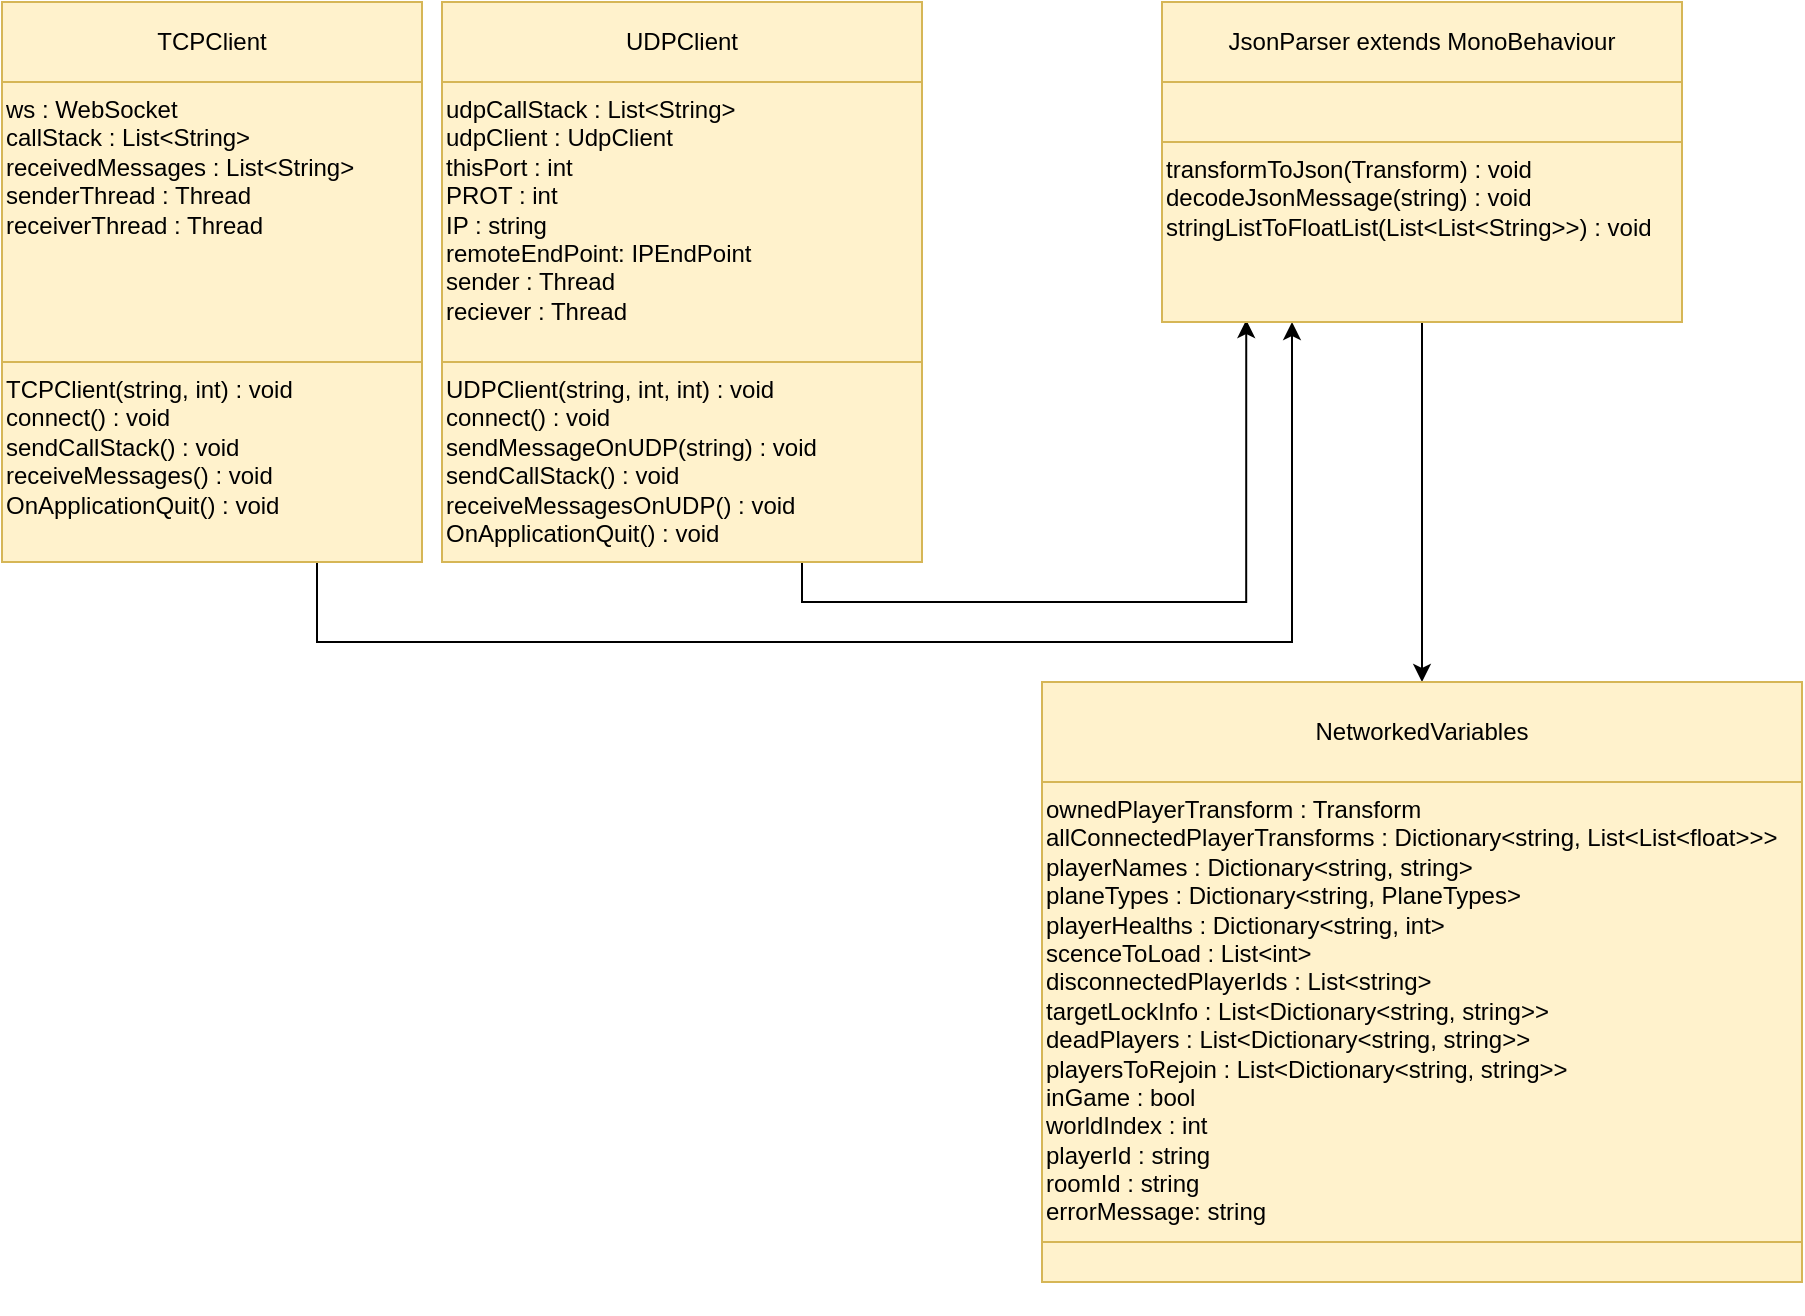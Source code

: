 <mxfile version="12.1.3" type="device" pages="1"><diagram name="Page-1" id="9f46799a-70d6-7492-0946-bef42562c5a5"><mxGraphModel dx="1408" dy="829" grid="1" gridSize="10" guides="1" tooltips="1" connect="1" arrows="1" fold="1" page="1" pageScale="1" pageWidth="4681" pageHeight="3300" background="#ffffff" math="0" shadow="0"><root><mxCell id="0"/><mxCell id="1" parent="0"/><mxCell id="_xNzugu7tkz8wM62TrHO-1" value="TCPClient" style="rounded=0;whiteSpace=wrap;html=1;fillColor=#fff2cc;strokeColor=#d6b656;" vertex="1" parent="1"><mxGeometry x="20" y="20" width="210" height="40" as="geometry"/></mxCell><mxCell id="_xNzugu7tkz8wM62TrHO-3" value="&lt;div&gt;ws : WebSocket&lt;/div&gt;&lt;div&gt;callStack : List&amp;lt;String&amp;gt;&lt;/div&gt;&lt;div&gt;receivedMessages : List&amp;lt;String&amp;gt;&lt;/div&gt;&lt;div&gt;senderThread : Thread&lt;/div&gt;&lt;div&gt;receiverThread : Thread&lt;br&gt;&lt;/div&gt;" style="rounded=0;whiteSpace=wrap;html=1;align=left;verticalAlign=top;fillColor=#fff2cc;strokeColor=#d6b656;" vertex="1" parent="1"><mxGeometry x="20" y="60" width="210" height="140" as="geometry"/></mxCell><mxCell id="_xNzugu7tkz8wM62TrHO-20" style="edgeStyle=orthogonalEdgeStyle;rounded=0;orthogonalLoop=1;jettySize=auto;html=1;exitX=0.75;exitY=1;exitDx=0;exitDy=0;entryX=0.25;entryY=1;entryDx=0;entryDy=0;" edge="1" parent="1" source="_xNzugu7tkz8wM62TrHO-4" target="_xNzugu7tkz8wM62TrHO-15"><mxGeometry relative="1" as="geometry"><Array as="points"><mxPoint x="178" y="340"/><mxPoint x="665" y="340"/></Array></mxGeometry></mxCell><mxCell id="_xNzugu7tkz8wM62TrHO-4" value="&lt;div&gt;TCPClient(string, int) : void&lt;/div&gt;&lt;div&gt;connect() : void&lt;/div&gt;&lt;div&gt;sendCallStack() : void&lt;/div&gt;&lt;div&gt;receiveMessages() : void&lt;/div&gt;&lt;div&gt;OnApplicationQuit() : void&lt;br&gt;&lt;/div&gt;" style="rounded=0;whiteSpace=wrap;html=1;verticalAlign=top;align=left;fillColor=#fff2cc;strokeColor=#d6b656;" vertex="1" parent="1"><mxGeometry x="20" y="200" width="210" height="100" as="geometry"/></mxCell><mxCell id="_xNzugu7tkz8wM62TrHO-5" value="UDPClient" style="rounded=0;whiteSpace=wrap;html=1;fillColor=#fff2cc;strokeColor=#d6b656;" vertex="1" parent="1"><mxGeometry x="240" y="20" width="240" height="40" as="geometry"/></mxCell><mxCell id="_xNzugu7tkz8wM62TrHO-6" value="&lt;div&gt;udpCallStack : List&amp;lt;String&amp;gt;&lt;/div&gt;&lt;div&gt;udpClient : UdpClient&lt;/div&gt;&lt;div&gt;thisPort : int&lt;/div&gt;&lt;div&gt;PROT : int&lt;/div&gt;&lt;div&gt;IP : string&lt;/div&gt;&lt;div&gt;remoteEndPoint: IPEndPoint&lt;/div&gt;&lt;div&gt;sender : Thread&lt;/div&gt;&lt;div&gt;reciever : Thread&lt;br&gt;&lt;/div&gt;" style="rounded=0;whiteSpace=wrap;html=1;align=left;verticalAlign=top;fillColor=#fff2cc;strokeColor=#d6b656;" vertex="1" parent="1"><mxGeometry x="240" y="60" width="240" height="140" as="geometry"/></mxCell><mxCell id="_xNzugu7tkz8wM62TrHO-7" value="&lt;div&gt;UDPClient(string, int, int) : void&lt;/div&gt;&lt;div&gt;connect() : void&lt;/div&gt;&lt;div&gt;sendMessageOnUDP(string) : void&lt;/div&gt;&lt;div&gt;sendCallStack() : void&lt;/div&gt;&lt;div&gt;receiveMessagesOnUDP() : void&lt;/div&gt;&lt;div&gt;OnApplicationQuit() : void&lt;br&gt;&lt;/div&gt;&lt;div&gt;&lt;br&gt;&lt;/div&gt;" style="rounded=0;whiteSpace=wrap;html=1;verticalAlign=top;align=left;" vertex="1" parent="1"><mxGeometry x="240" y="200" width="240" height="100" as="geometry"/></mxCell><mxCell id="_xNzugu7tkz8wM62TrHO-19" style="edgeStyle=orthogonalEdgeStyle;rounded=0;orthogonalLoop=1;jettySize=auto;html=1;exitX=0.75;exitY=1;exitDx=0;exitDy=0;entryX=0.162;entryY=0.989;entryDx=0;entryDy=0;entryPerimeter=0;" edge="1" parent="1" source="_xNzugu7tkz8wM62TrHO-8" target="_xNzugu7tkz8wM62TrHO-15"><mxGeometry relative="1" as="geometry"/></mxCell><mxCell id="_xNzugu7tkz8wM62TrHO-8" value="&lt;div&gt;UDPClient(string, int, int) : void&lt;/div&gt;&lt;div&gt;connect() : void&lt;/div&gt;&lt;div&gt;sendMessageOnUDP(string) : void&lt;/div&gt;&lt;div&gt;sendCallStack() : void&lt;/div&gt;&lt;div&gt;receiveMessagesOnUDP() : void&lt;/div&gt;&lt;div&gt;OnApplicationQuit() : void&lt;br&gt;&lt;/div&gt;&lt;div&gt;&lt;br&gt;&lt;/div&gt;" style="rounded=0;whiteSpace=wrap;html=1;verticalAlign=top;align=left;fillColor=#fff2cc;strokeColor=#d6b656;" vertex="1" parent="1"><mxGeometry x="240" y="200" width="240" height="100" as="geometry"/></mxCell><mxCell id="_xNzugu7tkz8wM62TrHO-10" value="&lt;div align=&quot;center&quot;&gt;JsonParser extends MonoBehaviour&lt;br&gt;&lt;/div&gt;" style="rounded=0;whiteSpace=wrap;html=1;align=center;fillColor=#fff2cc;strokeColor=#d6b656;" vertex="1" parent="1"><mxGeometry x="600" y="20" width="260" height="40" as="geometry"/></mxCell><mxCell id="_xNzugu7tkz8wM62TrHO-14" value="" style="rounded=0;whiteSpace=wrap;html=1;align=left;fillColor=#fff2cc;strokeColor=#d6b656;" vertex="1" parent="1"><mxGeometry x="600" y="60" width="260" height="30" as="geometry"/></mxCell><mxCell id="_xNzugu7tkz8wM62TrHO-26" style="edgeStyle=orthogonalEdgeStyle;rounded=0;orthogonalLoop=1;jettySize=auto;html=1;exitX=0.5;exitY=1;exitDx=0;exitDy=0;entryX=0.5;entryY=0;entryDx=0;entryDy=0;" edge="1" parent="1" source="_xNzugu7tkz8wM62TrHO-15" target="_xNzugu7tkz8wM62TrHO-21"><mxGeometry relative="1" as="geometry"/></mxCell><mxCell id="_xNzugu7tkz8wM62TrHO-15" value="&lt;div&gt;transformToJson(Transform) : void&lt;/div&gt;&lt;div&gt;decodeJsonMessage(string) : void&lt;/div&gt;&lt;div&gt;stringListToFloatList(List&amp;lt;List&amp;lt;String&amp;gt;&amp;gt;) : void&lt;br&gt;&lt;/div&gt;" style="rounded=0;whiteSpace=wrap;html=1;align=left;fillColor=#fff2cc;strokeColor=#d6b656;verticalAlign=top;" vertex="1" parent="1"><mxGeometry x="600" y="90" width="260" height="90" as="geometry"/></mxCell><mxCell id="_xNzugu7tkz8wM62TrHO-21" value="&lt;div align=&quot;center&quot;&gt;NetworkedVariables&lt;/div&gt;" style="rounded=0;whiteSpace=wrap;html=1;align=center;fillColor=#fff2cc;strokeColor=#d6b656;" vertex="1" parent="1"><mxGeometry x="540" y="360" width="380" height="50" as="geometry"/></mxCell><mxCell id="_xNzugu7tkz8wM62TrHO-22" value="&lt;div&gt;ownedPlayerTransform : Transform&lt;/div&gt;&lt;div&gt;allConnectedPlayerTransforms : Dictionary&amp;lt;string, List&amp;lt;List&amp;lt;float&amp;gt;&amp;gt;&amp;gt;&lt;/div&gt;&lt;div&gt;playerNames : Dictionary&amp;lt;string, string&amp;gt;&lt;/div&gt;&lt;div&gt;planeTypes : Dictionary&amp;lt;string, PlaneTypes&amp;gt;&lt;/div&gt;&lt;div&gt;playerHealths : Dictionary&amp;lt;string, int&amp;gt;&lt;/div&gt;&lt;div&gt;scenceToLoad : List&amp;lt;int&amp;gt;&lt;/div&gt;&lt;div&gt;disconnectedPlayerIds : List&amp;lt;string&amp;gt;&lt;/div&gt;&lt;div&gt;&lt;div&gt;targetLockInfo : List&amp;lt;Dictionary&amp;lt;string, string&amp;gt;&amp;gt;&lt;/div&gt;&lt;div&gt;deadPlayers : List&amp;lt;Dictionary&amp;lt;string, string&amp;gt;&amp;gt;&lt;/div&gt;&lt;div&gt;playersToRejoin : List&amp;lt;Dictionary&amp;lt;string, string&amp;gt;&amp;gt;&lt;/div&gt;&lt;div&gt;inGame : bool&lt;/div&gt;&lt;div&gt;worldIndex : int&lt;/div&gt;&lt;div&gt;playerId : string&lt;/div&gt;&lt;div&gt;roomId : string&lt;/div&gt;&lt;div&gt;errorMessage: string&lt;br&gt;&lt;/div&gt;&lt;/div&gt;&lt;div&gt;&lt;br&gt;&lt;/div&gt;&lt;div&gt;&lt;br&gt;&lt;/div&gt;&lt;div&gt;&lt;br&gt;&lt;/div&gt;" style="rounded=0;whiteSpace=wrap;html=1;align=left;verticalAlign=top;fillColor=#fff2cc;strokeColor=#d6b656;" vertex="1" parent="1"><mxGeometry x="540" y="410" width="380" height="230" as="geometry"/></mxCell><mxCell id="_xNzugu7tkz8wM62TrHO-23" value="" style="rounded=0;whiteSpace=wrap;html=1;align=left;fillColor=#fff2cc;strokeColor=#d6b656;" vertex="1" parent="1"><mxGeometry x="540" y="640" width="380" height="20" as="geometry"/></mxCell></root></mxGraphModel></diagram></mxfile>